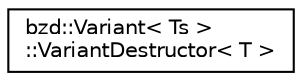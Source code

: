 digraph "Graphical Class Hierarchy"
{
  edge [fontname="Helvetica",fontsize="10",labelfontname="Helvetica",labelfontsize="10"];
  node [fontname="Helvetica",fontsize="10",shape=record];
  rankdir="LR";
  Node0 [label="bzd::Variant\< Ts \>\l::VariantDestructor\< T \>",height=0.2,width=0.4,color="black", fillcolor="white", style="filled",URL="$structbzd_1_1Variant_1_1VariantDestructor.html"];
}
